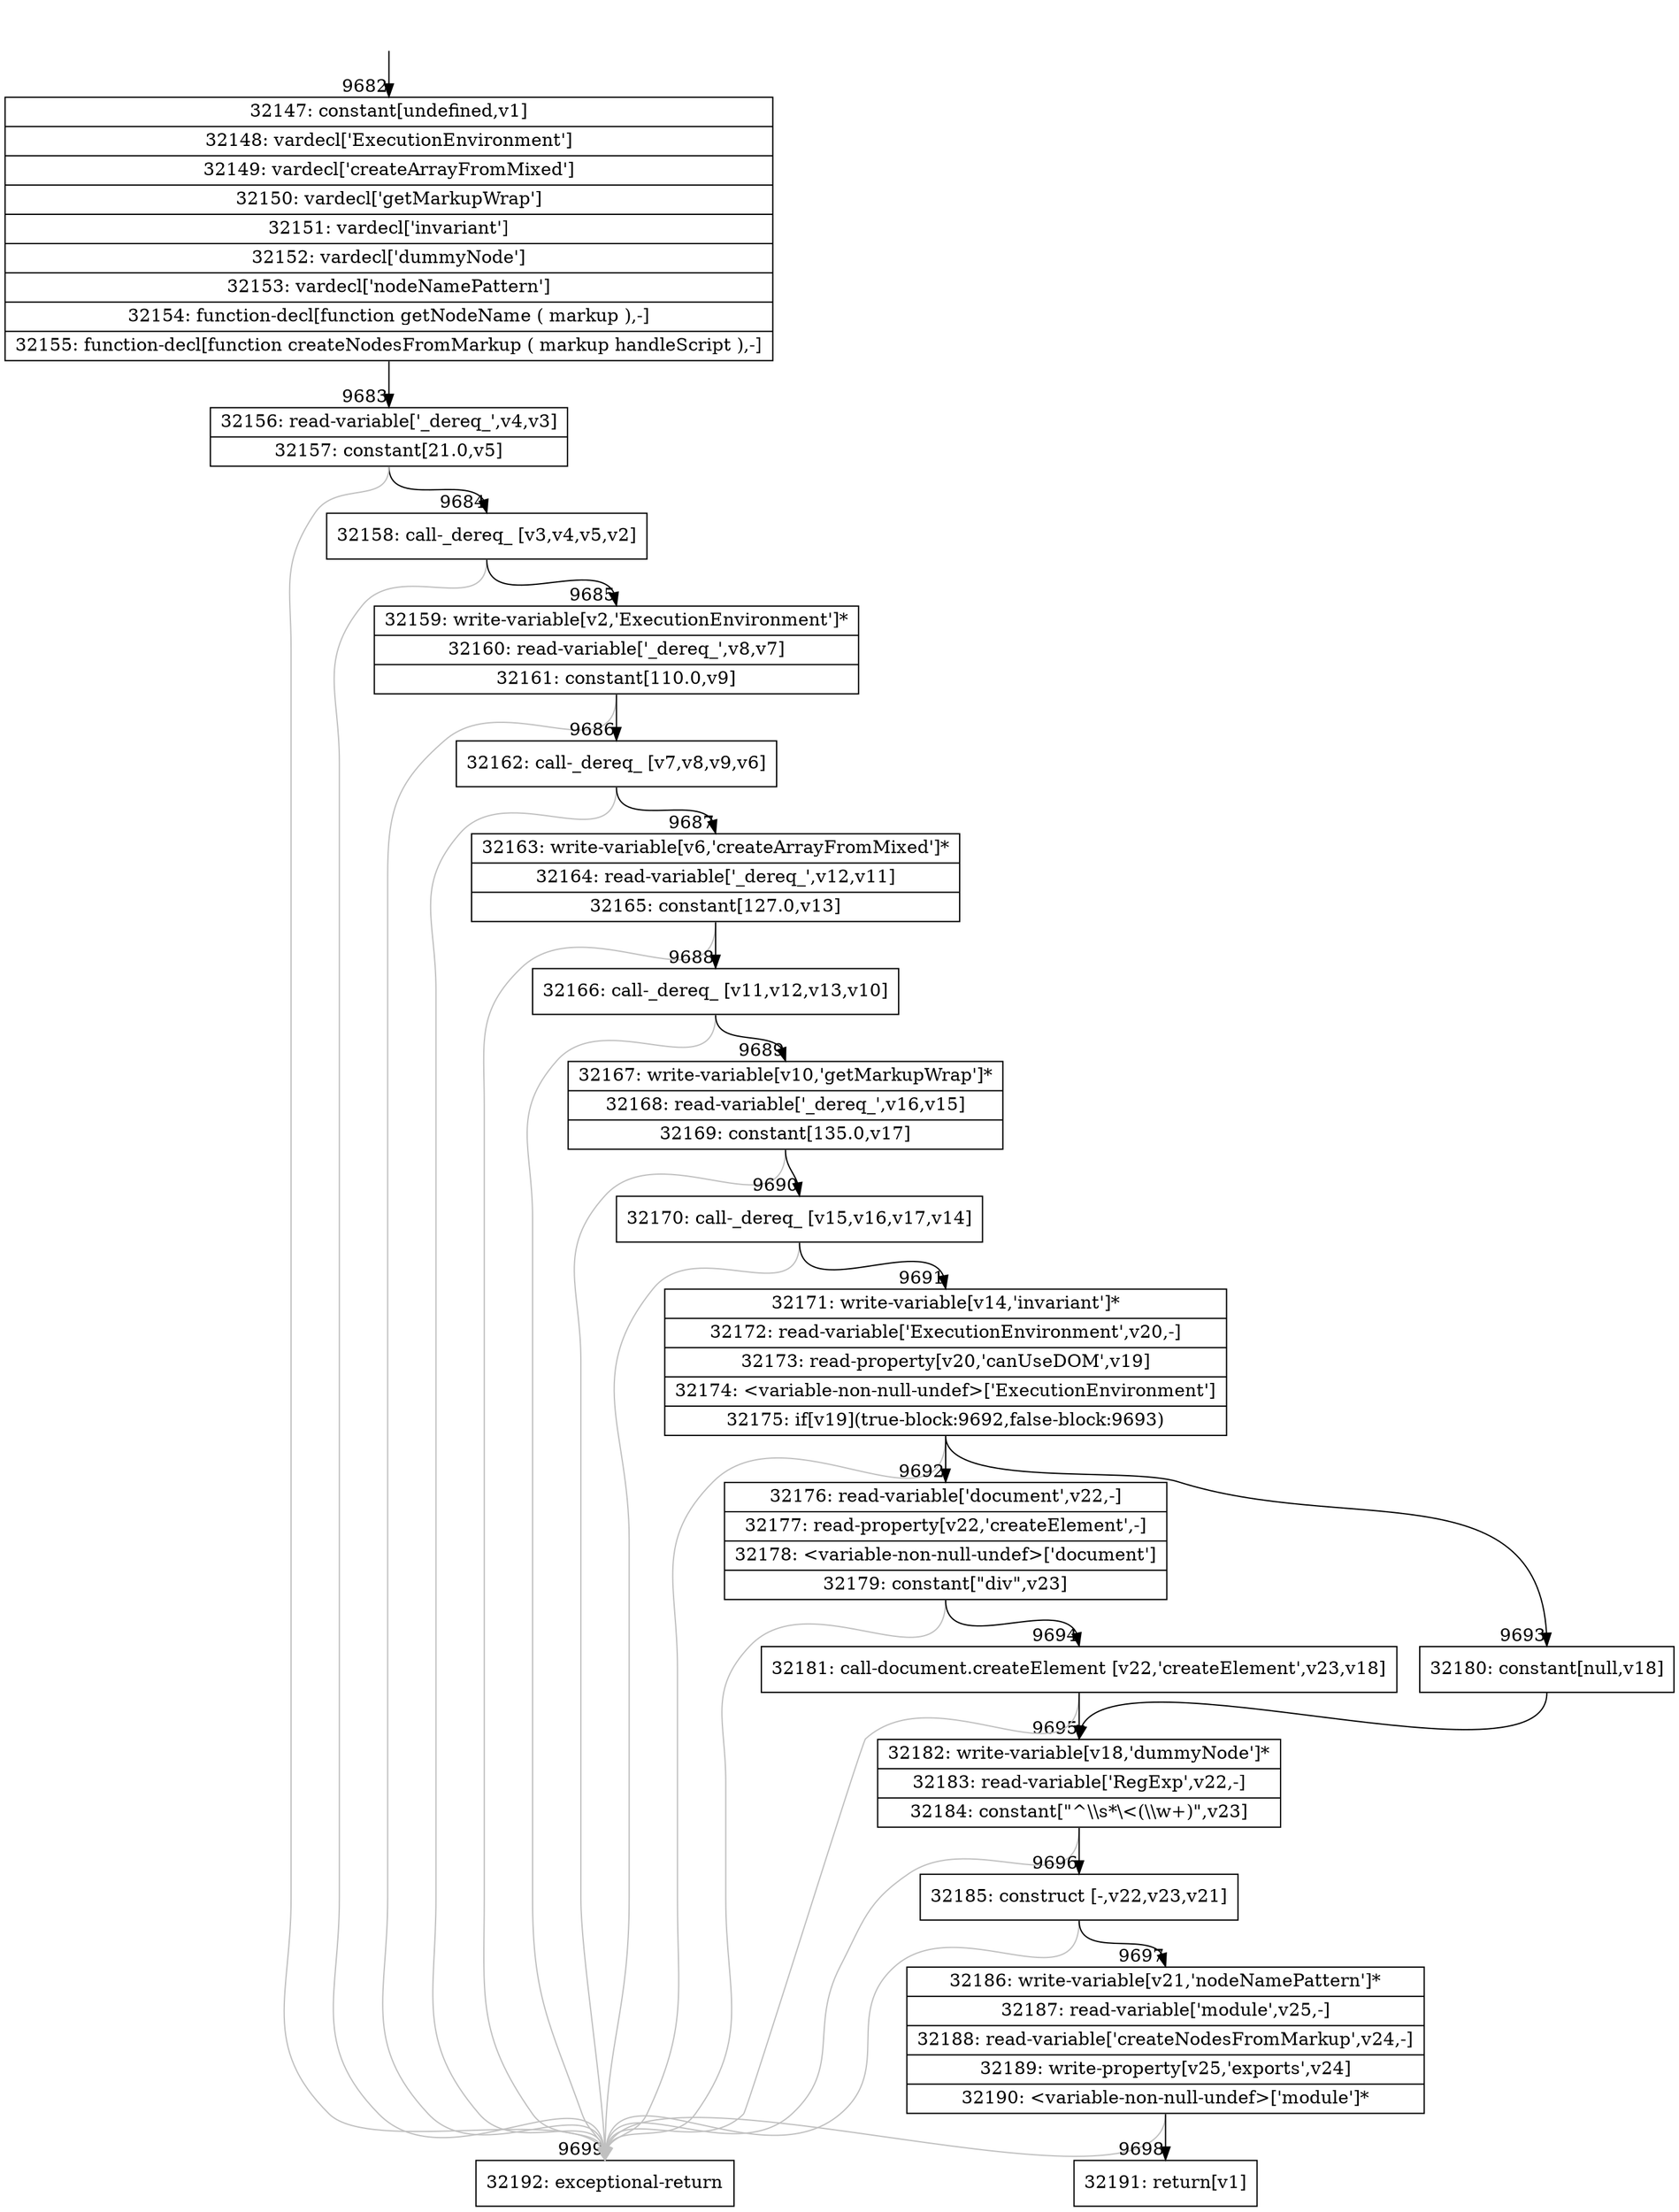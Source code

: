 digraph {
rankdir="TD"
BB_entry712[shape=none,label=""];
BB_entry712 -> BB9682 [tailport=s, headport=n, headlabel="    9682"]
BB9682 [shape=record label="{32147: constant[undefined,v1]|32148: vardecl['ExecutionEnvironment']|32149: vardecl['createArrayFromMixed']|32150: vardecl['getMarkupWrap']|32151: vardecl['invariant']|32152: vardecl['dummyNode']|32153: vardecl['nodeNamePattern']|32154: function-decl[function getNodeName ( markup ),-]|32155: function-decl[function createNodesFromMarkup ( markup handleScript ),-]}" ] 
BB9682 -> BB9683 [tailport=s, headport=n, headlabel="      9683"]
BB9683 [shape=record label="{32156: read-variable['_dereq_',v4,v3]|32157: constant[21.0,v5]}" ] 
BB9683 -> BB9684 [tailport=s, headport=n, headlabel="      9684"]
BB9683 -> BB9699 [tailport=s, headport=n, color=gray, headlabel="      9699"]
BB9684 [shape=record label="{32158: call-_dereq_ [v3,v4,v5,v2]}" ] 
BB9684 -> BB9685 [tailport=s, headport=n, headlabel="      9685"]
BB9684 -> BB9699 [tailport=s, headport=n, color=gray]
BB9685 [shape=record label="{32159: write-variable[v2,'ExecutionEnvironment']*|32160: read-variable['_dereq_',v8,v7]|32161: constant[110.0,v9]}" ] 
BB9685 -> BB9686 [tailport=s, headport=n, headlabel="      9686"]
BB9685 -> BB9699 [tailport=s, headport=n, color=gray]
BB9686 [shape=record label="{32162: call-_dereq_ [v7,v8,v9,v6]}" ] 
BB9686 -> BB9687 [tailport=s, headport=n, headlabel="      9687"]
BB9686 -> BB9699 [tailport=s, headport=n, color=gray]
BB9687 [shape=record label="{32163: write-variable[v6,'createArrayFromMixed']*|32164: read-variable['_dereq_',v12,v11]|32165: constant[127.0,v13]}" ] 
BB9687 -> BB9688 [tailport=s, headport=n, headlabel="      9688"]
BB9687 -> BB9699 [tailport=s, headport=n, color=gray]
BB9688 [shape=record label="{32166: call-_dereq_ [v11,v12,v13,v10]}" ] 
BB9688 -> BB9689 [tailport=s, headport=n, headlabel="      9689"]
BB9688 -> BB9699 [tailport=s, headport=n, color=gray]
BB9689 [shape=record label="{32167: write-variable[v10,'getMarkupWrap']*|32168: read-variable['_dereq_',v16,v15]|32169: constant[135.0,v17]}" ] 
BB9689 -> BB9690 [tailport=s, headport=n, headlabel="      9690"]
BB9689 -> BB9699 [tailport=s, headport=n, color=gray]
BB9690 [shape=record label="{32170: call-_dereq_ [v15,v16,v17,v14]}" ] 
BB9690 -> BB9691 [tailport=s, headport=n, headlabel="      9691"]
BB9690 -> BB9699 [tailport=s, headport=n, color=gray]
BB9691 [shape=record label="{32171: write-variable[v14,'invariant']*|32172: read-variable['ExecutionEnvironment',v20,-]|32173: read-property[v20,'canUseDOM',v19]|32174: \<variable-non-null-undef\>['ExecutionEnvironment']|32175: if[v19](true-block:9692,false-block:9693)}" ] 
BB9691 -> BB9692 [tailport=s, headport=n, headlabel="      9692"]
BB9691 -> BB9693 [tailport=s, headport=n, headlabel="      9693"]
BB9691 -> BB9699 [tailport=s, headport=n, color=gray]
BB9692 [shape=record label="{32176: read-variable['document',v22,-]|32177: read-property[v22,'createElement',-]|32178: \<variable-non-null-undef\>['document']|32179: constant[\"div\",v23]}" ] 
BB9692 -> BB9694 [tailport=s, headport=n, headlabel="      9694"]
BB9692 -> BB9699 [tailport=s, headport=n, color=gray]
BB9693 [shape=record label="{32180: constant[null,v18]}" ] 
BB9693 -> BB9695 [tailport=s, headport=n, headlabel="      9695"]
BB9694 [shape=record label="{32181: call-document.createElement [v22,'createElement',v23,v18]}" ] 
BB9694 -> BB9695 [tailport=s, headport=n]
BB9694 -> BB9699 [tailport=s, headport=n, color=gray]
BB9695 [shape=record label="{32182: write-variable[v18,'dummyNode']*|32183: read-variable['RegExp',v22,-]|32184: constant[\"^\\\\s*\\\<(\\\\w+)\",v23]}" ] 
BB9695 -> BB9696 [tailport=s, headport=n, headlabel="      9696"]
BB9695 -> BB9699 [tailport=s, headport=n, color=gray]
BB9696 [shape=record label="{32185: construct [-,v22,v23,v21]}" ] 
BB9696 -> BB9697 [tailport=s, headport=n, headlabel="      9697"]
BB9696 -> BB9699 [tailport=s, headport=n, color=gray]
BB9697 [shape=record label="{32186: write-variable[v21,'nodeNamePattern']*|32187: read-variable['module',v25,-]|32188: read-variable['createNodesFromMarkup',v24,-]|32189: write-property[v25,'exports',v24]|32190: \<variable-non-null-undef\>['module']*}" ] 
BB9697 -> BB9698 [tailport=s, headport=n, headlabel="      9698"]
BB9697 -> BB9699 [tailport=s, headport=n, color=gray]
BB9698 [shape=record label="{32191: return[v1]}" ] 
BB9699 [shape=record label="{32192: exceptional-return}" ] 
//#$~ 17227
}
